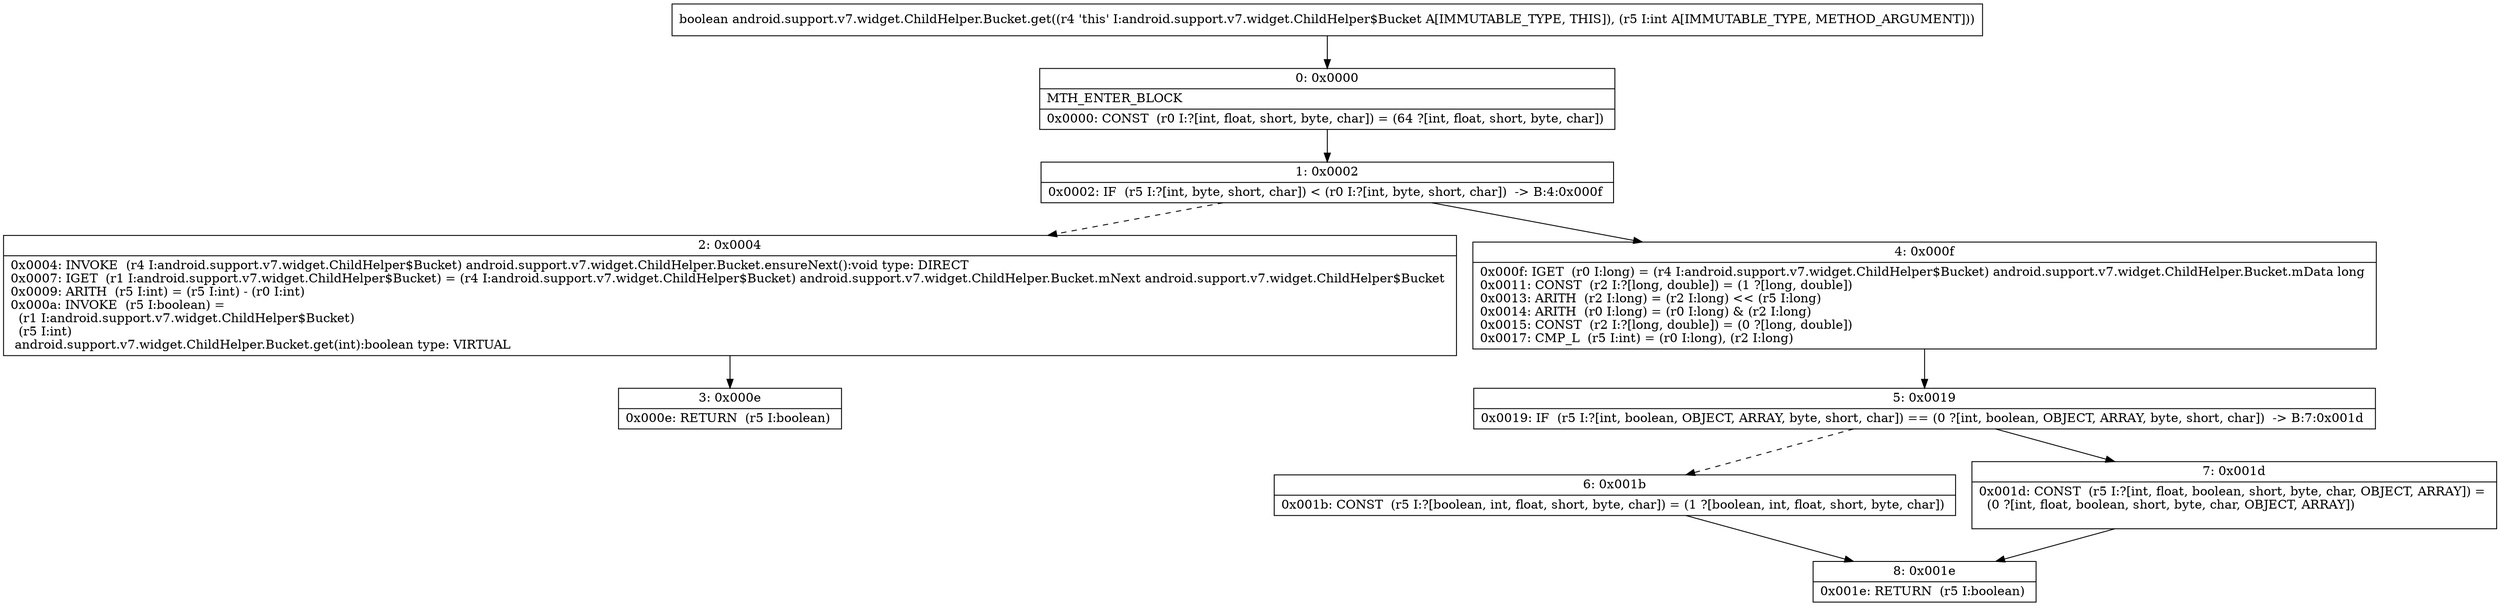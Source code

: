 digraph "CFG forandroid.support.v7.widget.ChildHelper.Bucket.get(I)Z" {
Node_0 [shape=record,label="{0\:\ 0x0000|MTH_ENTER_BLOCK\l|0x0000: CONST  (r0 I:?[int, float, short, byte, char]) = (64 ?[int, float, short, byte, char]) \l}"];
Node_1 [shape=record,label="{1\:\ 0x0002|0x0002: IF  (r5 I:?[int, byte, short, char]) \< (r0 I:?[int, byte, short, char])  \-\> B:4:0x000f \l}"];
Node_2 [shape=record,label="{2\:\ 0x0004|0x0004: INVOKE  (r4 I:android.support.v7.widget.ChildHelper$Bucket) android.support.v7.widget.ChildHelper.Bucket.ensureNext():void type: DIRECT \l0x0007: IGET  (r1 I:android.support.v7.widget.ChildHelper$Bucket) = (r4 I:android.support.v7.widget.ChildHelper$Bucket) android.support.v7.widget.ChildHelper.Bucket.mNext android.support.v7.widget.ChildHelper$Bucket \l0x0009: ARITH  (r5 I:int) = (r5 I:int) \- (r0 I:int) \l0x000a: INVOKE  (r5 I:boolean) = \l  (r1 I:android.support.v7.widget.ChildHelper$Bucket)\l  (r5 I:int)\l android.support.v7.widget.ChildHelper.Bucket.get(int):boolean type: VIRTUAL \l}"];
Node_3 [shape=record,label="{3\:\ 0x000e|0x000e: RETURN  (r5 I:boolean) \l}"];
Node_4 [shape=record,label="{4\:\ 0x000f|0x000f: IGET  (r0 I:long) = (r4 I:android.support.v7.widget.ChildHelper$Bucket) android.support.v7.widget.ChildHelper.Bucket.mData long \l0x0011: CONST  (r2 I:?[long, double]) = (1 ?[long, double]) \l0x0013: ARITH  (r2 I:long) = (r2 I:long) \<\< (r5 I:long) \l0x0014: ARITH  (r0 I:long) = (r0 I:long) & (r2 I:long) \l0x0015: CONST  (r2 I:?[long, double]) = (0 ?[long, double]) \l0x0017: CMP_L  (r5 I:int) = (r0 I:long), (r2 I:long) \l}"];
Node_5 [shape=record,label="{5\:\ 0x0019|0x0019: IF  (r5 I:?[int, boolean, OBJECT, ARRAY, byte, short, char]) == (0 ?[int, boolean, OBJECT, ARRAY, byte, short, char])  \-\> B:7:0x001d \l}"];
Node_6 [shape=record,label="{6\:\ 0x001b|0x001b: CONST  (r5 I:?[boolean, int, float, short, byte, char]) = (1 ?[boolean, int, float, short, byte, char]) \l}"];
Node_7 [shape=record,label="{7\:\ 0x001d|0x001d: CONST  (r5 I:?[int, float, boolean, short, byte, char, OBJECT, ARRAY]) = \l  (0 ?[int, float, boolean, short, byte, char, OBJECT, ARRAY])\l \l}"];
Node_8 [shape=record,label="{8\:\ 0x001e|0x001e: RETURN  (r5 I:boolean) \l}"];
MethodNode[shape=record,label="{boolean android.support.v7.widget.ChildHelper.Bucket.get((r4 'this' I:android.support.v7.widget.ChildHelper$Bucket A[IMMUTABLE_TYPE, THIS]), (r5 I:int A[IMMUTABLE_TYPE, METHOD_ARGUMENT])) }"];
MethodNode -> Node_0;
Node_0 -> Node_1;
Node_1 -> Node_2[style=dashed];
Node_1 -> Node_4;
Node_2 -> Node_3;
Node_4 -> Node_5;
Node_5 -> Node_6[style=dashed];
Node_5 -> Node_7;
Node_6 -> Node_8;
Node_7 -> Node_8;
}

